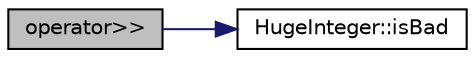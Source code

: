 digraph "operator&gt;&gt;"
{
  edge [fontname="Helvetica",fontsize="10",labelfontname="Helvetica",labelfontsize="10"];
  node [fontname="Helvetica",fontsize="10",shape=record];
  rankdir="LR";
  Node1 [label="operator\>\>",height=0.2,width=0.4,color="black", fillcolor="grey75", style="filled", fontcolor="black"];
  Node1 -> Node2 [color="midnightblue",fontsize="10",style="solid",fontname="Helvetica"];
  Node2 [label="HugeInteger::isBad",height=0.2,width=0.4,color="black", fillcolor="white", style="filled",URL="$classHugeInteger.html#a49c11f16dad4dbb56d277ddb0eb71342"];
}
